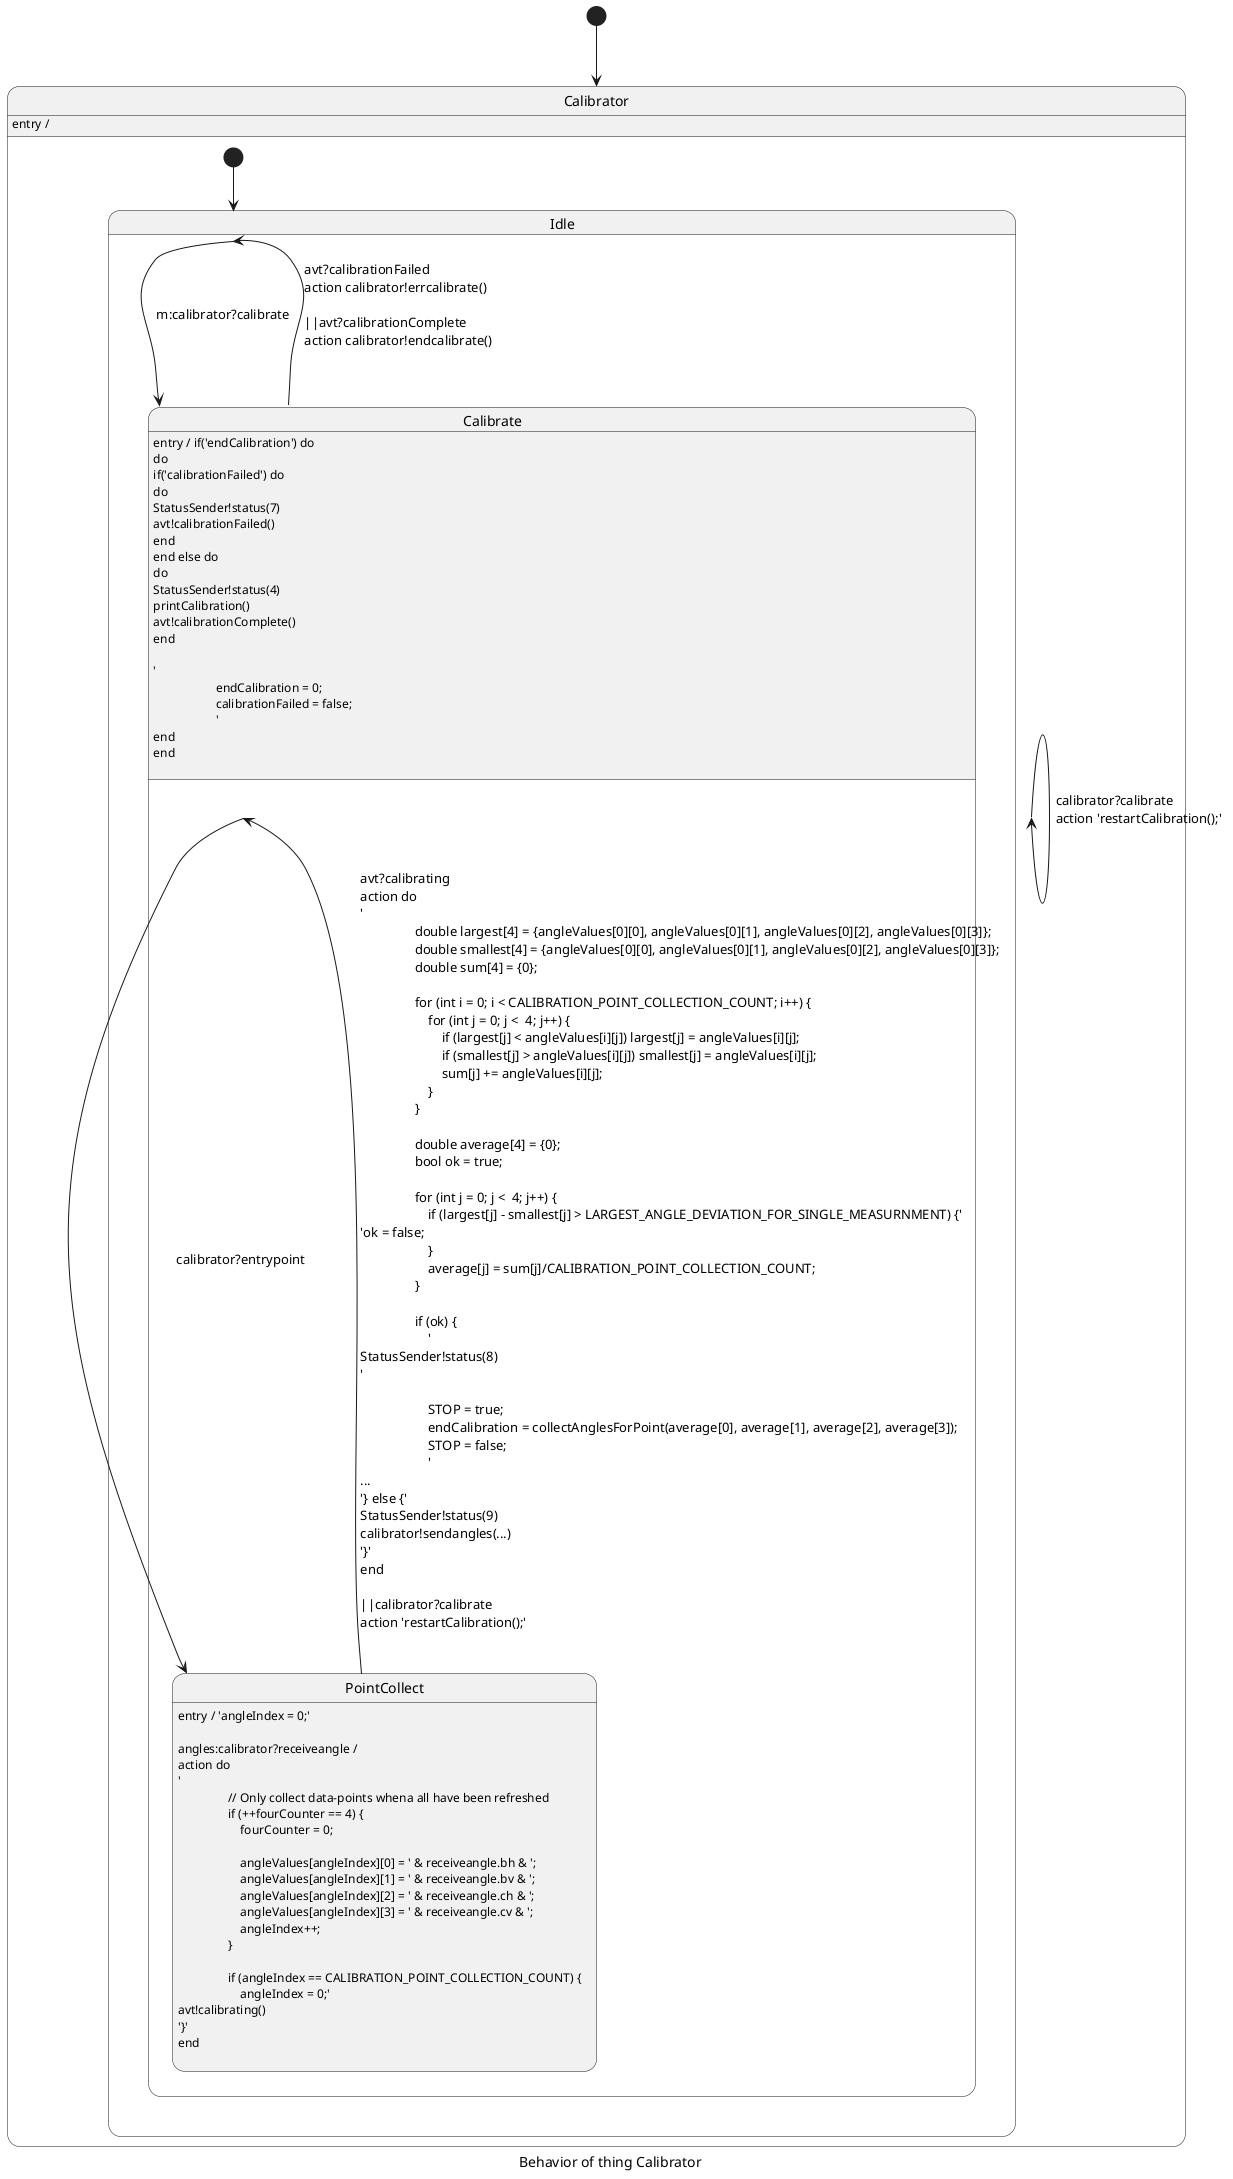 @startuml
skinparam defaultTextAlignment left
caption Behavior of thing Calibrator
[*] --> Calibrator
state Calibrator{
state Idle{

Idle --> Calibrate : m:calibrator?calibrate
}
state Calibrate{
	Calibrate : entry / if('endCalibration') do\ndo \nif('calibrationFailed') do\ndo \nStatusSender!status(7)\navt!calibrationFailed()\nend\nend else do\ndo \nStatusSender!status(4)\nprintCalibration()\navt!calibrationComplete()\nend\n\n'\n                    endCalibration = 0;\n                    calibrationFailed = false;\n                    '\nend\nend\n

Calibrate --> PointCollect : calibrator?entrypoint


Calibrate --> Idle : avt?calibrationFailed\naction calibrator!errcalibrate()\n\n||avt?calibrationComplete\naction calibrator!endcalibrate()\n

Calibrate --> Calibrate : calibrator?calibrate\naction 'restartCalibration();'\n
}
state PointCollect{
	PointCollect : entry / 'angleIndex = 0;'\n


PointCollect --> Calibrate : avt?calibrating\naction do \n'\n                double largest[4] = {angleValues[0][0], angleValues[0][1], angleValues[0][2], angleValues[0][3]};\n                double smallest[4] = {angleValues[0][0], angleValues[0][1], angleValues[0][2], angleValues[0][3]};\n                double sum[4] = {0};\n                \n                for (int i = 0; i < CALIBRATION_POINT_COLLECTION_COUNT; i++) {\n                    for (int j = 0; j <  4; j++) {\n                        if (largest[j] < angleValues[i][j]) largest[j] = angleValues[i][j];\n                        if (smallest[j] > angleValues[i][j]) smallest[j] = angleValues[i][j];\n                        sum[j] += angleValues[i][j];\n                    }\n                }\n                \n                double average[4] = {0};\n                bool ok = true;\n                \n                for (int j = 0; j <  4; j++) {\n                    if (largest[j] - smallest[j] > LARGEST_ANGLE_DEVIATION_FOR_SINGLE_MEASURNMENT) {'\n'ok = false;\n                    }\n                    average[j] = sum[j]/CALIBRATION_POINT_COLLECTION_COUNT;\n                } \n                \n                if (ok) {\n                    '\nStatusSender!status(8)\n'\n                    \n                    STOP = true;\n                    endCalibration = collectAnglesForPoint(average[0], average[1], average[2], average[3]);\n                    STOP = false;\n                    '\n...\n'} else {'\nStatusSender!status(9)\ncalibrator!sendangles(...)\n'}'\nend\n\n||calibrator?calibrate\naction 'restartCalibration();'\n
	PointCollect : angles:calibrator?receiveangle / \naction do \n'\n                // Only collect data-points whena all have been refreshed\n                if (++fourCounter == 4) {\n                    fourCounter = 0;\n                    \n                    angleValues[angleIndex][0] = ' & receiveangle.bh & ';\n                    angleValues[angleIndex][1] = ' & receiveangle.bv & ';\n                    angleValues[angleIndex][2] = ' & receiveangle.ch & ';\n                    angleValues[angleIndex][3] = ' & receiveangle.cv & ';\n                    angleIndex++;\n                }\n                \n                if (angleIndex == CALIBRATION_POINT_COLLECTION_COUNT) {\n                    angleIndex = 0;'\navt!calibrating()\n'}'\nend\n
}
[*] --> Idle
	Calibrator : entry / 
}
@enduml
